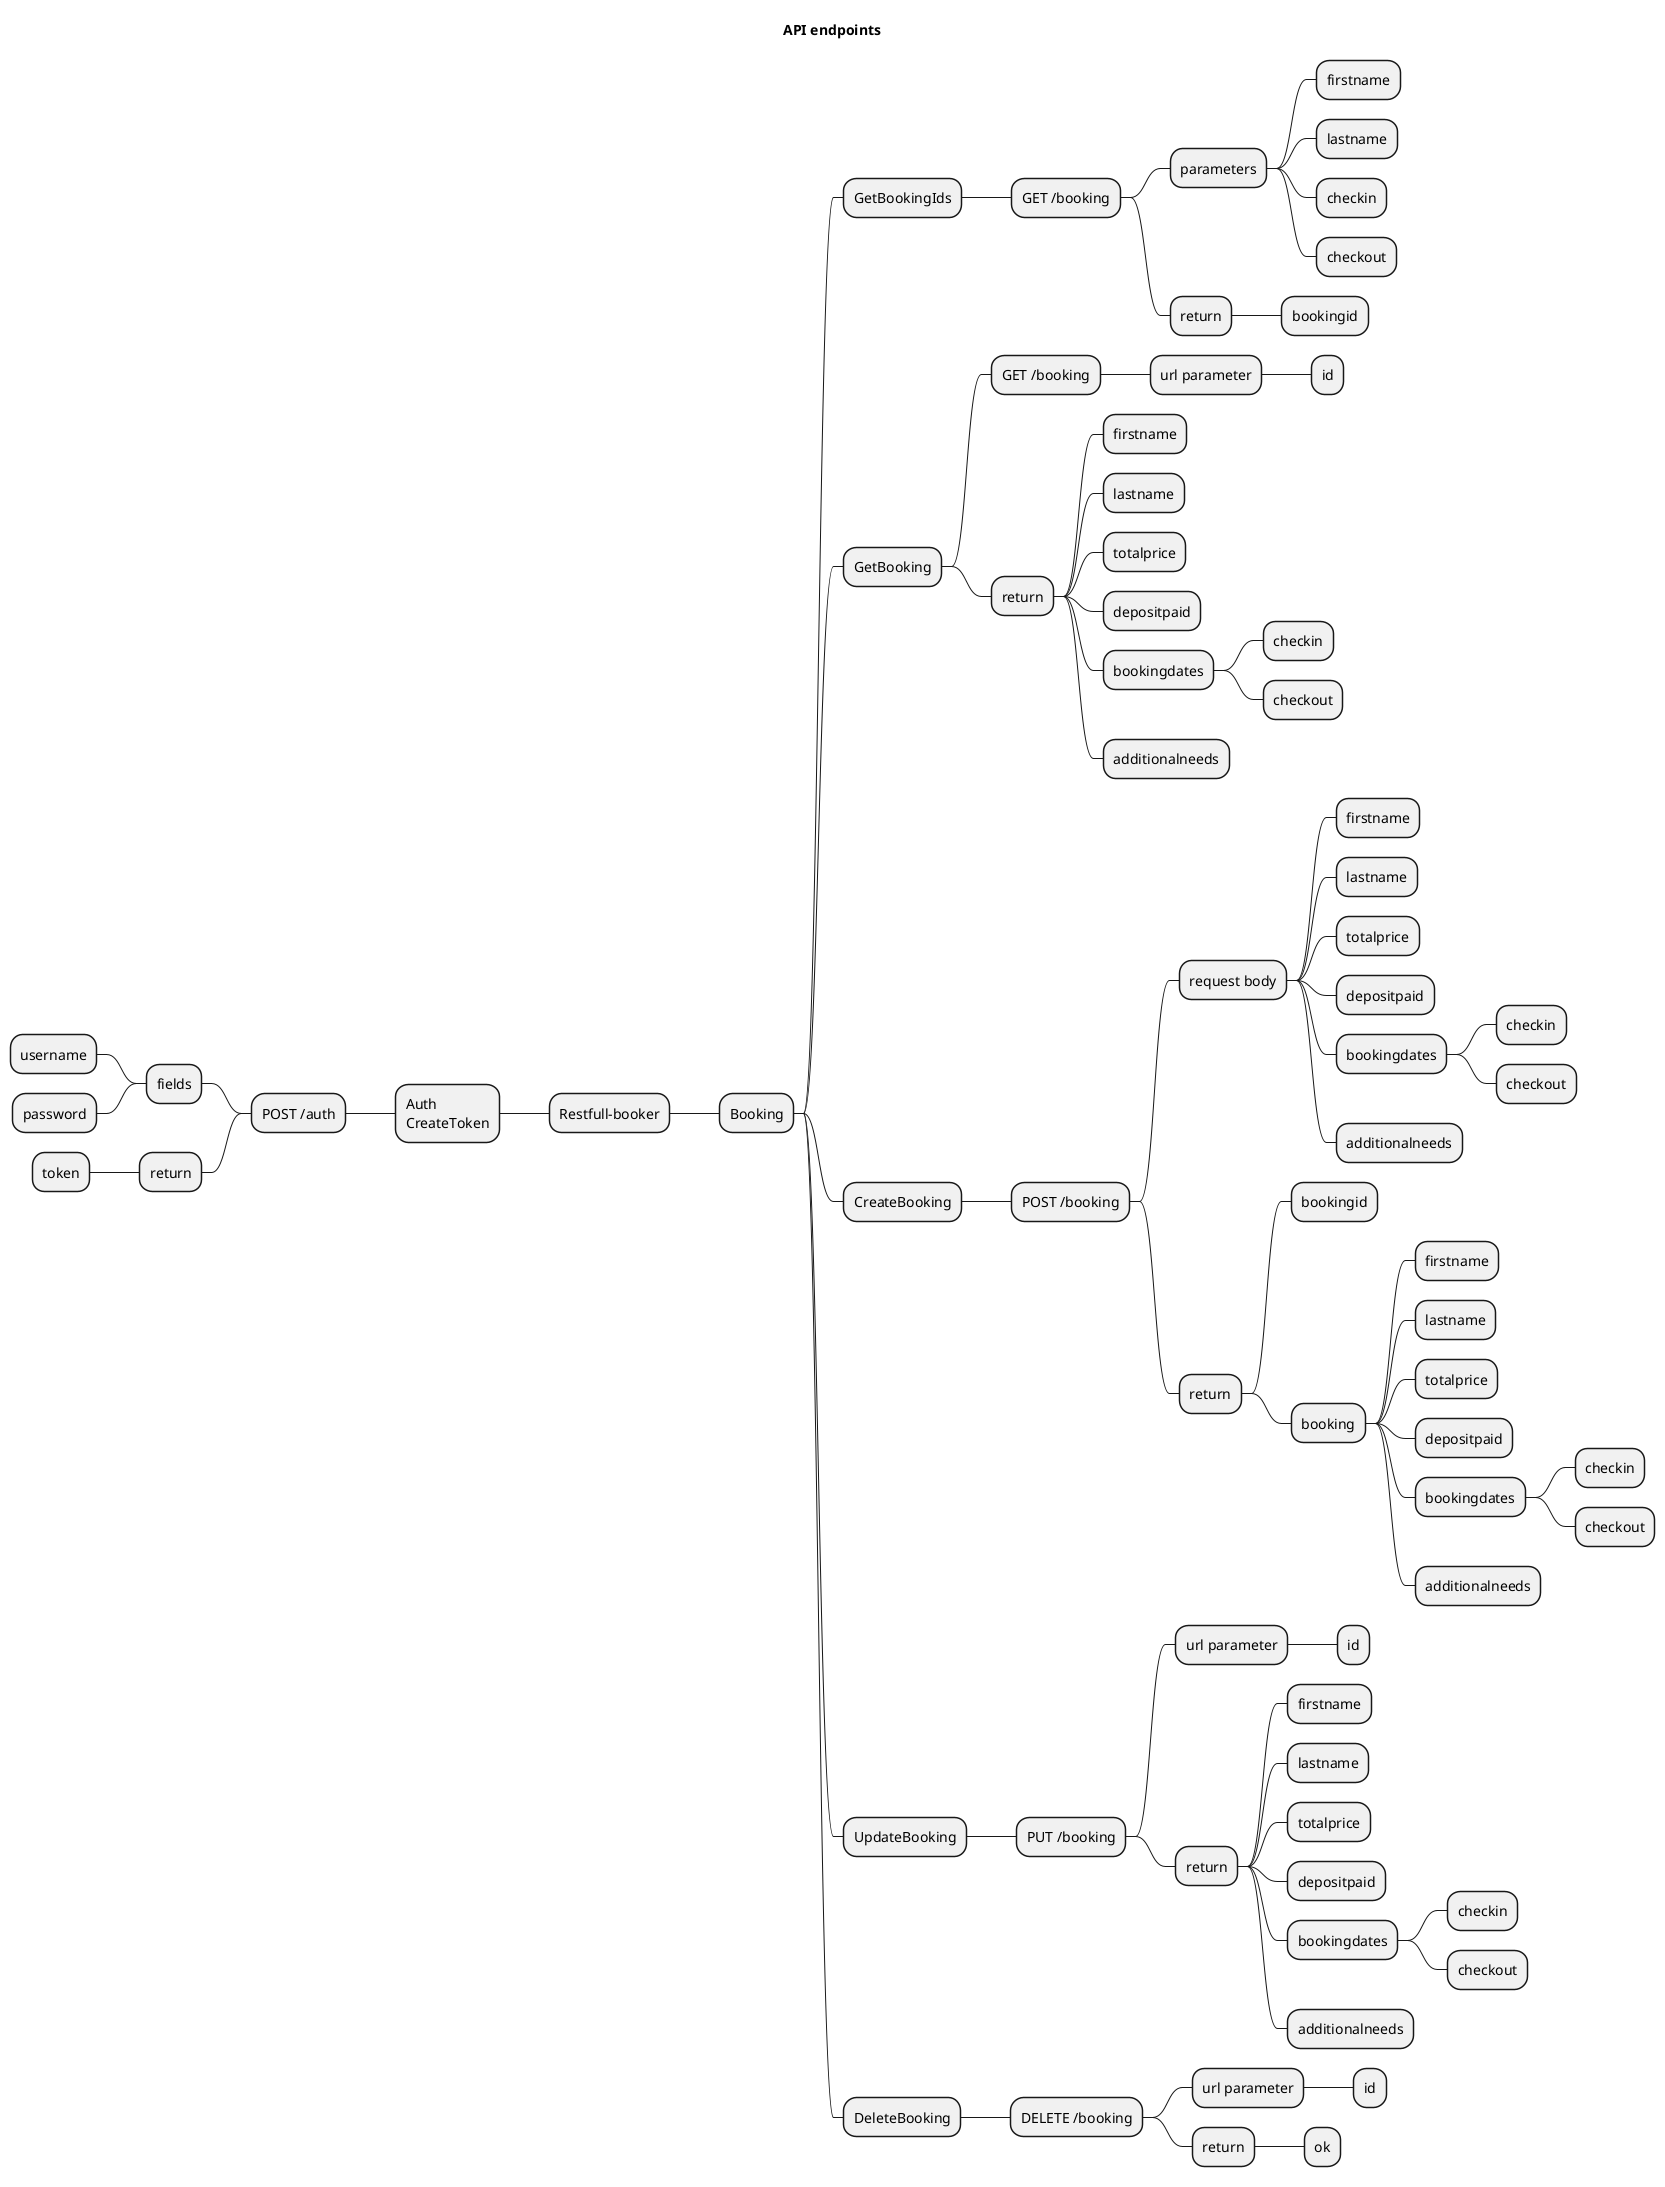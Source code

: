 @startmindmap

title API endpoints

* Restfull-booker

left side

** Auth\nCreateToken
*** POST /auth

**** fields
***** username
***** password

**** return
***** token

right side

** Booking

*** GetBookingIds
**** GET /booking
***** parameters
****** firstname
****** lastname
****** checkin
****** checkout
***** return
****** bookingid

*** GetBooking
**** GET /booking
***** url parameter
****** id
**** return
***** firstname
***** lastname
***** totalprice
***** depositpaid
***** bookingdates
****** checkin
****** checkout
***** additionalneeds

*** CreateBooking
**** POST /booking
***** request body
****** firstname
****** lastname
****** totalprice
****** depositpaid
****** bookingdates
******* checkin
******* checkout
****** additionalneeds
***** return
****** bookingid
****** booking
******* firstname
******* lastname
******* totalprice
******* depositpaid
******* bookingdates
******** checkin
******** checkout
******* additionalneeds

*** UpdateBooking
**** PUT /booking
***** url parameter
****** id
***** return
****** firstname
****** lastname
****** totalprice
****** depositpaid
****** bookingdates
******* checkin
******* checkout
****** additionalneeds

*** DeleteBooking
**** DELETE /booking
***** url parameter
****** id
***** return
****** ok

@endmindmap